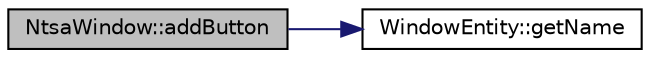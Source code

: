 digraph "NtsaWindow::addButton"
{
  edge [fontname="Helvetica",fontsize="10",labelfontname="Helvetica",labelfontsize="10"];
  node [fontname="Helvetica",fontsize="10",shape=record];
  rankdir="LR";
  Node1 [label="NtsaWindow::addButton",height=0.2,width=0.4,color="black", fillcolor="grey75", style="filled" fontcolor="black"];
  Node1 -> Node2 [color="midnightblue",fontsize="10",style="solid"];
  Node2 [label="WindowEntity::getName",height=0.2,width=0.4,color="black", fillcolor="white", style="filled",URL="$class_window_entity.html#a0073a5b9c6d678b090a6b8b6b10c32e3"];
}
